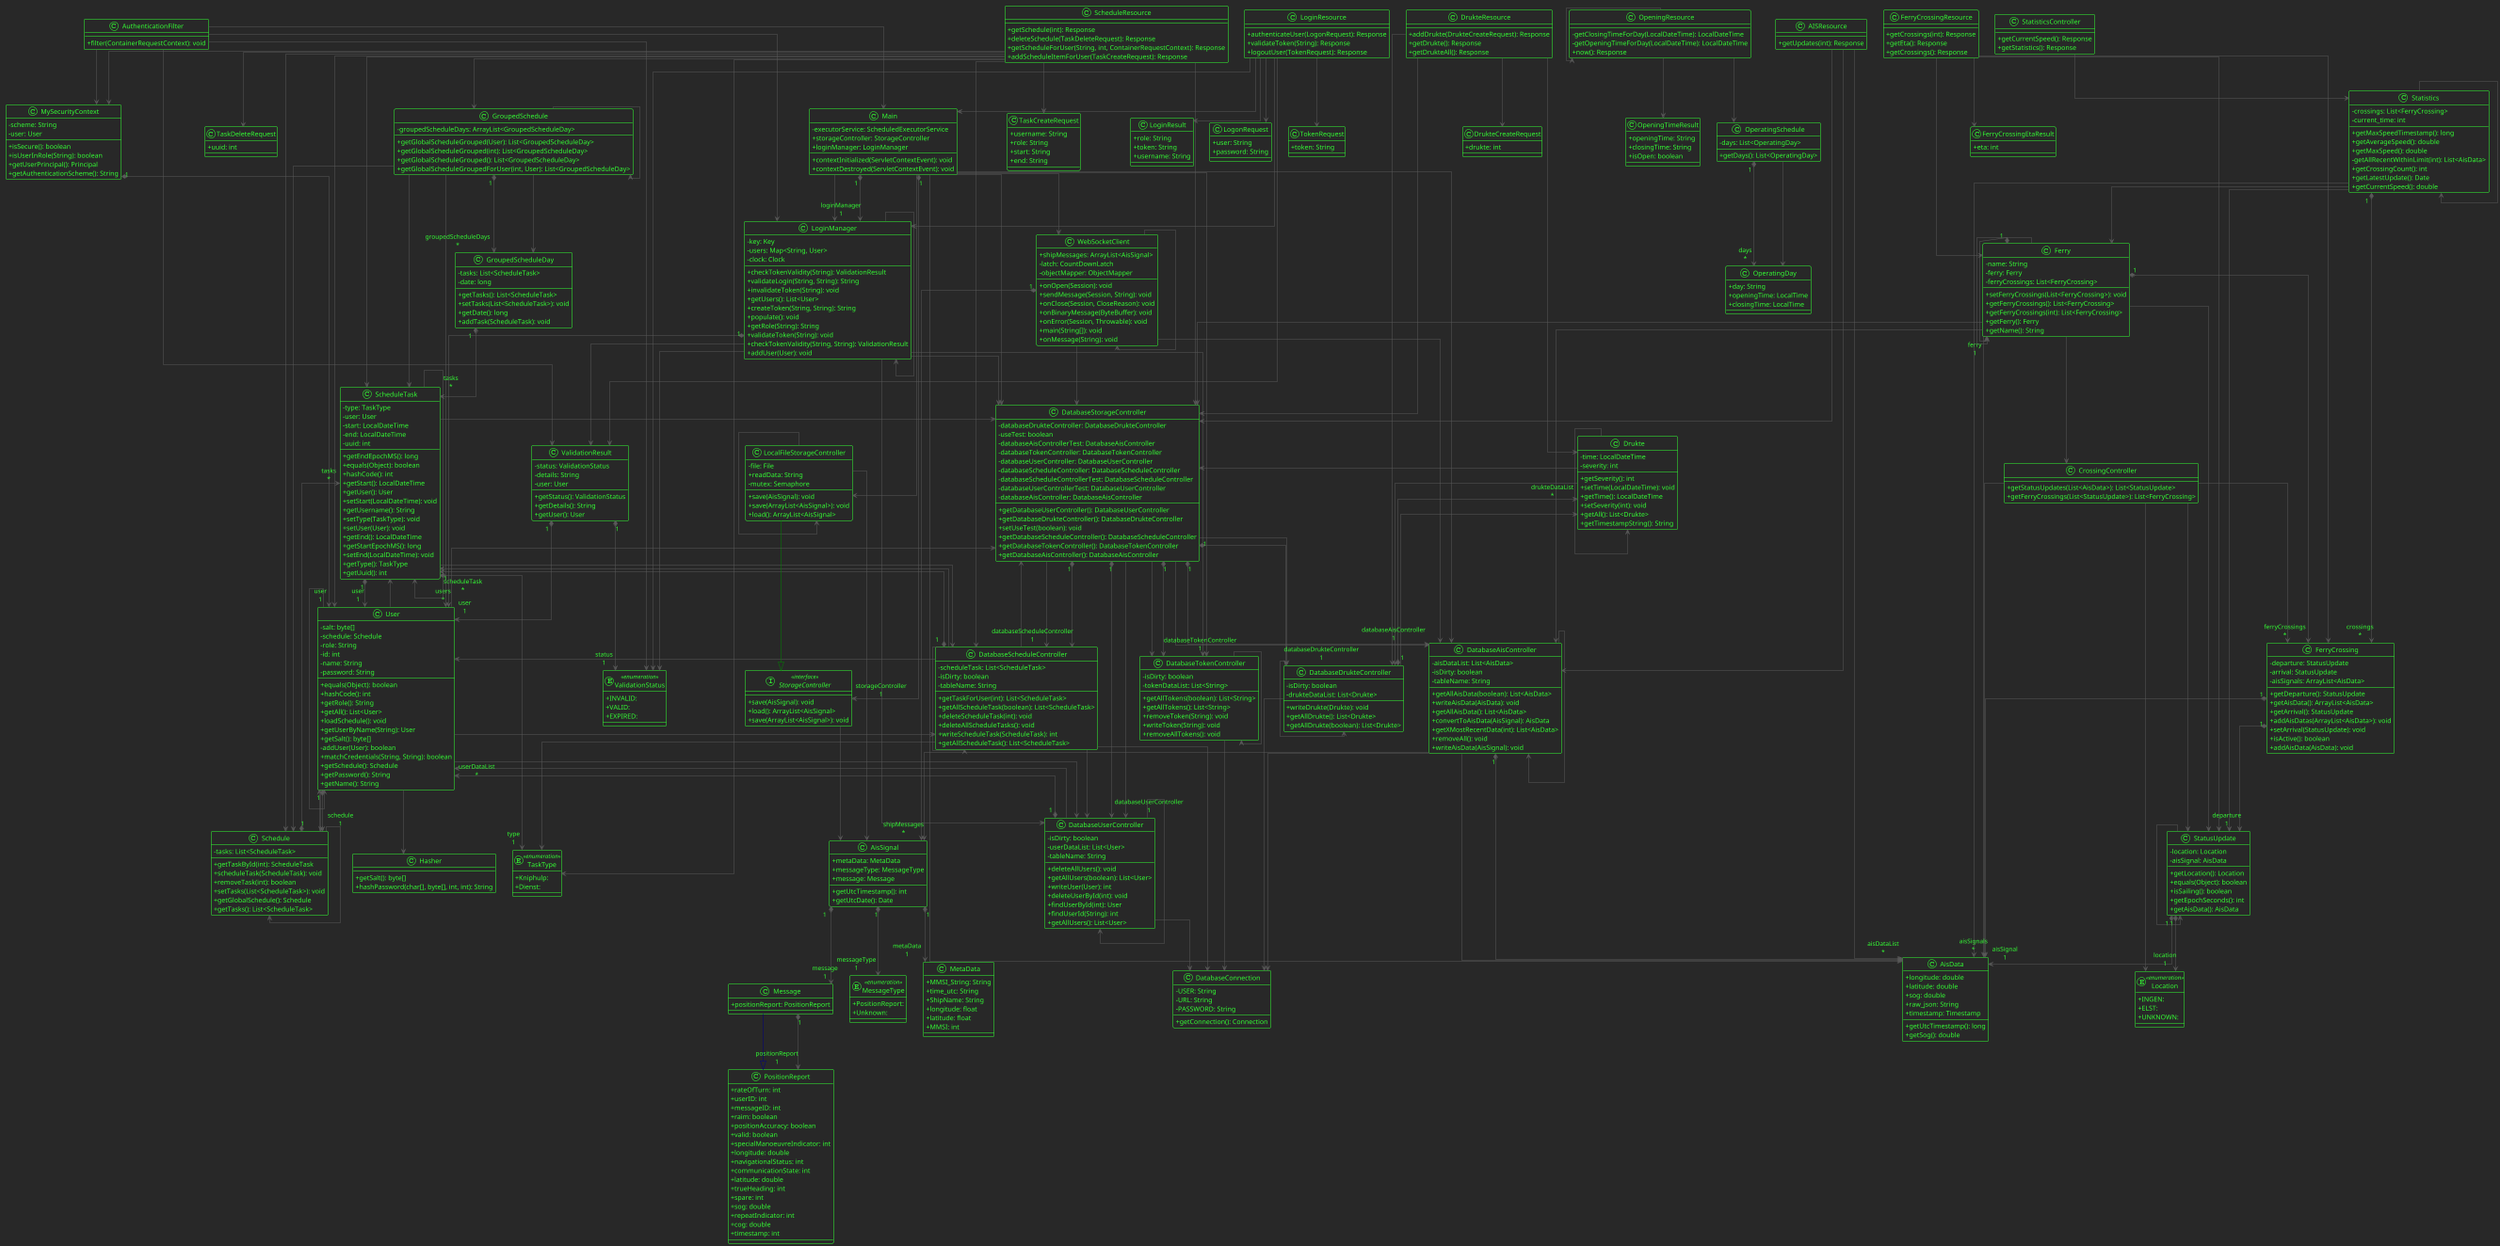 @startuml
set namespaceSeparator none
skinparam classAttributeIconSize 0
!theme crt-green
top to bottom direction
skinparam linetype ortho
skinparam groupInheritance 2
scale 0.5

class AisData {
  + longitude: double
  + latitude: double
  + sog: double
  + raw_json: String
  + timestamp: Timestamp
  + getUtcTimestamp(): long
  + getSog(): double
}
class AisSignal {
  + metaData: MetaData
  + messageType: MessageType
  + message: Message
  + getUtcTimestamp(): int
  + getUtcDate(): Date
}
class AuthenticationFilter {
  + filter(ContainerRequestContext): void
}
class CrossingController {
  + getStatusUpdates(List<AisData>): List<StatusUpdate>
  + getFerryCrossings(List<StatusUpdate>): List<FerryCrossing>
}
class DatabaseConnection {
  - USER: String
  - URL: String
  - PASSWORD: String
  + getConnection(): Connection
}

together{
  class ScheduleResource {
  + getSchedule(int): Response
  + deleteSchedule(TaskDeleteRequest): Response
  + getScheduleForUser(String, int, ContainerRequestContext): Response
  + addScheduleItemForUser(TaskCreateRequest): Response
}
class DrukteResource {
  + addDrukte(DrukteCreateRequest): Response
  + getDrukte(): Response
  + getDrukteAll(): Response
}
class FerryCrossingResource {
  + getCrossings(int): Response
  + getEta(): Response
  + getCrossings(): Response
}
class LoginResource {
  + authenticateUser(LogonRequest): Response
  + validateToken(String): Response
  + logoutUser(TokenRequest): Response
}
class OpeningResource {
  - getClosingTimeForDay(LocalDateTime): LocalDateTime
  - getOpeningTimeForDay(LocalDateTime): LocalDateTime
  + now(): Response
}
class AISResource {
  + getUpdates(int): Response
}
class StatisticsController {
  + getCurrentSpeed(): Response
  + getStatistics(): Response
}
}

together{
  class DatabaseAisController {
    - aisDataList: List<AisData>
    - isDirty: boolean
    - tableName: String
    + getAllAisData(boolean): List<AisData>
    + writeAisData(AisData): void
    + getAllAisData(): List<AisData>
    + convertToAisData(AisSignal): AisData
    + getXMostRecentData(int): List<AisData>
    + removeAll(): void
    + writeAisData(AisSignal): void
  }
  class DatabaseDrukteController {
    - isDirty: boolean
    - drukteDataList: List<Drukte>
    + writeDrukte(Drukte): void
    + getAllDrukte(): List<Drukte>
    + getAllDrukte(boolean): List<Drukte>
  }
  class DatabaseScheduleController {
    - scheduleTask: List<ScheduleTask>
    - isDirty: boolean
    - tableName: String
    + getTaskForUser(int): List<ScheduleTask>
    + getAllScheduleTask(boolean): List<ScheduleTask>
    + deleteScheduleTask(int): void
    + deleteAllScheduleTasks(): void
    + writeScheduleTask(ScheduleTask): int
    + getAllScheduleTask(): List<ScheduleTask>
  }
  class DatabaseStorageController {
    - databaseDrukteController: DatabaseDrukteController
    - useTest: boolean
    - databaseAisControllerTest: DatabaseAisController
    - databaseTokenController: DatabaseTokenController
    - databaseUserController: DatabaseUserController
    - databaseScheduleController: DatabaseScheduleController
    - databaseScheduleControllerTest: DatabaseScheduleController
    - databaseUserControllerTest: DatabaseUserController
    - databaseAisController: DatabaseAisController
    + getDatabaseUserController(): DatabaseUserController
    + getDatabaseDrukteController(): DatabaseDrukteController
    + setUseTest(boolean): void
    + getDatabaseScheduleController(): DatabaseScheduleController
    + getDatabaseTokenController(): DatabaseTokenController
    + getDatabaseAisController(): DatabaseAisController
  }
  class DatabaseTokenController {
    - isDirty: boolean
    - tokenDataList: List<String>
    + getAllTokens(boolean): List<String>
    + getAllTokens(): List<String>
    + removeToken(String): void
    + writeToken(String): void
    + removeAllTokens(): void
  }
  class DatabaseUserController {
    - isDirty: boolean
    - userDataList: List<User>
    - tableName: String
    + deleteAllUsers(): void
    + getAllUsers(boolean): List<User>
    + writeUser(User): int
    + deleteUserById(int): void
    + findUserById(int): User
    + findUserId(String): int
    + getAllUsers(): List<User>
  }
}
class Drukte {
  - time: LocalDateTime
  - severity: int
  + getSeverity(): int
  + setTime(LocalDateTime): void
  + getTime(): LocalDateTime
  + setSeverity(int): void
  + getAll(): List<Drukte>
  + getTimestampString(): String
}
class DrukteCreateRequest {
  + drukte: int
}

class Ferry {
  - name: String
  - ferry: Ferry
  - ferryCrossings: List<FerryCrossing>
  + setFerryCrossings(List<FerryCrossing>): void
  + getFerryCrossings(): List<FerryCrossing>
  + getFerryCrossings(int): List<FerryCrossing>
  + getFerry(): Ferry
  + getName(): String
}
class FerryCrossing {
  - departure: StatusUpdate
  - arrival: StatusUpdate
  - aisSignals: ArrayList<AisData>
  + getDeparture(): StatusUpdate
  + getAisData(): ArrayList<AisData>
  + getArrival(): StatusUpdate
  + addAisDatas(ArrayList<AisData>): void
  + setArrival(StatusUpdate): void
  + isActive(): boolean
  + addAisData(AisData): void
}
class FerryCrossingEtaResult {
  + eta: int
}

class GroupedSchedule {
  - groupedScheduleDays: ArrayList<GroupedScheduleDay>
  + getGlobalScheduleGrouped(User): List<GroupedScheduleDay>
  + getGlobalScheduleGrouped(int): List<GroupedScheduleDay>
  + getGlobalScheduleGrouped(): List<GroupedScheduleDay>
  + getGlobalScheduleGroupedForUser(int, User): List<GroupedScheduleDay>
}
class GroupedScheduleDay {
  - tasks: List<ScheduleTask>
  - date: long
  + getTasks(): List<ScheduleTask>
  + setTasks(List<ScheduleTask>): void
  + getDate(): long
  + addTask(ScheduleTask): void
}
class Hasher {
  + getSalt(): byte[]
  + hashPassword(char[], byte[], int, int): String
}
class LocalFileStorageController {
  - file: File
  + readData: String
  - mutex: Semaphore
  + save(AisSignal): void
  + save(ArrayList<AisSignal>): void
  + load(): ArrayList<AisSignal>
}
enum Location << enumeration >> {
  + INGEN: 
  + ELST: 
  + UNKNOWN: 
}
class LoginManager {
  - key: Key
  - users: Map<String, User>
  - clock: Clock
  + checkTokenValidity(String): ValidationResult
  + validateLogin(String, String): String
  + invalidateToken(String): void
  + getUsers(): List<User>
  + createToken(String, String): String
  + populate(): void
  + getRole(String): String
  + validateToken(String): void
  + checkTokenValidity(String, String): ValidationResult
  + addUser(User): void
}

class LoginResult {
  + role: String
  + token: String
  + username: String
}
class LogonRequest {
  + user: String
  + password: String
}
class Main {
  - executorService: ScheduledExecutorService
  + storageController: StorageController
  + loginManager: LoginManager
  + contextInitialized(ServletContextEvent): void
  + contextDestroyed(ServletContextEvent): void
}
class Message {
  + positionReport: PositionReport
}
enum MessageType << enumeration >> {
  + PositionReport: 
  + Unknown: 
}
class MetaData {
  + MMSI_String: String
  + time_utc: String
  + ShipName: String
  + longitude: float
  + latitude: float
  + MMSI: int
}
class MySecurityContext {
  - scheme: String
  - user: User
  + isSecure(): boolean
  + isUserInRole(String): boolean
  + getUserPrincipal(): Principal
  + getAuthenticationScheme(): String
}

class OpeningTimeResult {
  + openingTime: String
  + closingTime: String
  + isOpen: boolean
}
class OperatingDay {
  + day: String
  + openingTime: LocalTime
  + closingTime: LocalTime
}
class OperatingSchedule {
  - days: List<OperatingDay>
  + getDays(): List<OperatingDay>
}
class PositionReport {
  + rateOfTurn: int
  + userID: int
  + messageID: int
  + raim: boolean
  + positionAccuracy: boolean
  + valid: boolean
  + specialManoeuvreIndicator: int
  + longitude: double
  + navigationalStatus: int
  + communicationState: int
  + latitude: double
  + trueHeading: int
  + spare: int
  + sog: double
  + repeatIndicator: int
  + cog: double
  + timestamp: int
}
class Schedule {
  - tasks: List<ScheduleTask>
  + getTaskById(int): ScheduleTask
  + scheduleTask(ScheduleTask): void
  + removeTask(int): boolean
  + setTasks(List<ScheduleTask>): void
  + getGlobalSchedule(): Schedule
  + getTasks(): List<ScheduleTask>
}

class ScheduleTask {
  - type: TaskType
  - user: User
  - start: LocalDateTime
  - end: LocalDateTime
  - uuid: int
  + getEndEpochMS(): long
  + equals(Object): boolean
  + hashCode(): int
  + getStart(): LocalDateTime
  + getUser(): User
  + setStart(LocalDateTime): void
  + getUsername(): String
  + setType(TaskType): void
  + setUser(User): void
  + getEnd(): LocalDateTime
  + getStartEpochMS(): long
  + setEnd(LocalDateTime): void
  + getType(): TaskType
  + getUuid(): int
}
class Statistics {
  - crossings: List<FerryCrossing>
  - current_time: int
  + getMaxSpeedTimestamp(): long
  + getAverageSpeed(): double
  + getMaxSpeed(): double
  - getAllRecentWithinLimit(int): List<AisData>
  + getCrossingCount(): int
  + getLatestUpdate(): Date
  + getCurrentSpeed(): double
}

class StatusUpdate {
  - location: Location
  - aisSignal: AisData
  + getLocation(): Location
  + equals(Object): boolean
  + isSailing(): boolean
  + getEpochSeconds(): int
  + getAisData(): AisData
}
interface StorageController << interface >> {
  + save(AisSignal): void
  + load(): ArrayList<AisSignal>
  + save(ArrayList<AisSignal>): void
}
class TaskCreateRequest {
  + username: String
  + role: String
  + start: String
  + end: String
}
class TaskDeleteRequest {
  + uuid: int
}
enum TaskType << enumeration >> {
  + Kniphulp: 
  + Dienst: 
}
class TokenRequest {
  + token: String
}
class User {
  - salt: byte[]
  - schedule: Schedule
  - role: String
  - id: int
  - name: String
  - password: String
  + equals(Object): boolean
  + hashCode(): int
  + getRole(): String
  + getAll(): List<User>
  + loadSchedule(): void
  + getUserByName(String): User
  + getSalt(): byte[]
  - addUser(User): boolean
  + matchCredentials(String, String): boolean
  + getSchedule(): Schedule
  + getPassword(): String
  + getName(): String
}
class ValidationResult {
  - status: ValidationStatus
  - details: String
  - user: User
  + getStatus(): ValidationStatus
  + getDetails(): String
  + getUser(): User
}
enum ValidationStatus << enumeration >> {
  + INVALID: 
  + VALID: 
  + EXPIRED: 
}
class WebSocketClient {
  + shipMessages: ArrayList<AisSignal>
  - latch: CountDownLatch
  - objectMapper: ObjectMapper
  + onOpen(Session): void
  + sendMessage(Session, String): void
  + onClose(Session, CloseReason): void
  + onBinaryMessage(ByteBuffer): void
  + onError(Session, Throwable): void
  + main(String[]): void
  + onMessage(String): void
}

AISResource                 -[#595959,plain]->  AisData                    
AISResource                 -[#595959,plain]->  DatabaseAisController      
AISResource                 -[#595959,plain]->  DatabaseStorageController  
AisSignal                  "1" *-[#595959,plain]-> "message\n1" Message                    
AisSignal                  "1" *-[#595959,plain]-> "messageType\n1" MessageType                
AisSignal                  "1" *-[#595959,plain]-> "metaData\n1" MetaData                   
AuthenticationFilter        -[#595959,plain]->  LoginManager               
AuthenticationFilter        -[#595959,plain]->  Main                       
AuthenticationFilter        -[#595959,plain]->  MySecurityContext          : ""
AuthenticationFilter        -[#595959,plain]->  ValidationResult           
AuthenticationFilter        -[#595959,plain]->  ValidationStatus           
CrossingController          -[#595959,plain]->  AisData                    
CrossingController          -[#595959,plain]->  FerryCrossing              : ""
CrossingController          -[#595959,plain]->  Location                   
CrossingController          -[#595959,plain]->  StatusUpdate               : ""
DatabaseAisController      "1" *-[#595959,plain]-> "aisDataList\n*" AisData                    
DatabaseAisController       -[#595959,plain]->  AisData                    : ""
DatabaseAisController       -[#595959,plain]->  AisSignal                  
DatabaseAisController       -[#595959,plain]->  DatabaseAisController      
DatabaseAisController       -[#595959,plain]->  DatabaseConnection         
DatabaseDrukteController    -[#595959,plain]->  DatabaseConnection         
DatabaseDrukteController    -[#595959,plain]->  DatabaseDrukteController   
DatabaseDrukteController   "1" *-[#595959,plain]-> "drukteDataList\n*" Drukte                     
DatabaseDrukteController    -[#595959,plain]->  Drukte                     : ""
DatabaseScheduleController  -[#595959,plain]->  DatabaseConnection         
DatabaseScheduleController  -[#595959,plain]->  DatabaseScheduleController 
DatabaseScheduleController  -[#595959,plain]->  DatabaseStorageController  
DatabaseScheduleController  -[#595959,plain]->  DatabaseUserController     
DatabaseScheduleController  -[#595959,plain]->  ScheduleTask               : ""
DatabaseScheduleController "1" *-[#595959,plain]-> "scheduleTask\n*" ScheduleTask               
DatabaseScheduleController  -[#595959,plain]->  TaskType                   
DatabaseScheduleController  -[#595959,plain]->  User                       
DatabaseStorageController  "1" *-[#595959,plain]-> "databaseAisController\n1" DatabaseAisController      
DatabaseStorageController   -[#595959,plain]->  DatabaseAisController      : ""
DatabaseStorageController   -[#595959,plain]->  DatabaseDrukteController   : ""
DatabaseStorageController  "1" *-[#595959,plain]-> "databaseDrukteController\n1" DatabaseDrukteController   
DatabaseStorageController   -[#595959,plain]->  DatabaseScheduleController : ""
DatabaseStorageController  "1" *-[#595959,plain]-> "databaseScheduleController\n1" DatabaseScheduleController 
DatabaseStorageController   -[#595959,plain]->  DatabaseTokenController    : ""
DatabaseStorageController  "1" *-[#595959,plain]-> "databaseTokenController\n1" DatabaseTokenController    
DatabaseStorageController  "1" *-[#595959,plain]-> "databaseUserController\n1" DatabaseUserController     
DatabaseStorageController   -[#595959,plain]->  DatabaseUserController     : ""
DatabaseTokenController     -[#595959,plain]->  DatabaseConnection         
DatabaseTokenController     -[#595959,plain]->  DatabaseTokenController    
DatabaseUserController      -[#595959,plain]->  DatabaseConnection         
DatabaseUserController      -[#595959,plain]->  DatabaseUserController     
DatabaseUserController      -[#595959,plain]->  User                       : ""
DatabaseUserController     "1" *-[#595959,plain]-> "userDataList\n*" User                       
Drukte                      -[#595959,plain]->  DatabaseDrukteController   
Drukte                      -[#595959,plain]->  DatabaseStorageController  
Drukte                      -[#595959,plain]->  Drukte                     
DrukteResource              -[#595959,plain]->  DatabaseDrukteController   
DrukteResource              -[#595959,plain]->  DatabaseStorageController  
DrukteResource              -[#595959,plain]->  Drukte                     : ""
DrukteResource              -[#595959,plain]->  DrukteCreateRequest        
Ferry                       -[#595959,plain]->  AisData                    
Ferry                       -[#595959,plain]->  CrossingController         : ""
Ferry                       -[#595959,plain]->  DatabaseAisController      
Ferry                       -[#595959,plain]->  DatabaseStorageController  
Ferry                      "1" *-[#595959,plain]-> "ferry\n1" Ferry                      
Ferry                       -[#595959,plain]->  Ferry                      : ""
Ferry                      "1" *-[#595959,plain]-> "ferryCrossings\n*" FerryCrossing              
Ferry                       -[#595959,plain]->  StatusUpdate               
FerryCrossing              "1" *-[#595959,plain]-> "aisSignals\n*" AisData                    
FerryCrossing              "1" *-[#595959,plain]-> "departure\n1" StatusUpdate               
FerryCrossingResource       -[#595959,plain]->  Ferry                      
FerryCrossingResource       -[#595959,plain]->  FerryCrossing              
FerryCrossingResource       -[#595959,plain]->  FerryCrossingEtaResult     : ""
FerryCrossingResource       -[#595959,plain]->  StatusUpdate               
GroupedSchedule             -[#595959,plain]->  GroupedSchedule            
GroupedSchedule            "1" *-[#595959,plain]-> "groupedScheduleDays\n*" GroupedScheduleDay         
GroupedSchedule             -[#595959,plain]->  GroupedScheduleDay         : ""
GroupedSchedule             -[#595959,plain]->  Schedule                   : ""
GroupedSchedule             -[#595959,plain]->  ScheduleTask               
GroupedSchedule             -[#595959,plain]->  User                       
GroupedScheduleDay         "1" *-[#595959,plain]-> "tasks\n*" ScheduleTask               
LocalFileStorageController  -[#595959,plain]->  AisSignal                  
LocalFileStorageController  -[#595959,plain]->  LocalFileStorageController 
LocalFileStorageController  -[#008200,plain]-^  StorageController          
LoginManager                -[#595959,plain]->  DatabaseStorageController  
LoginManager                -[#595959,plain]->  DatabaseTokenController    
LoginManager                -[#595959,plain]->  DatabaseUserController     
LoginManager                -[#595959,plain]->  LoginManager               
LoginManager               "1" *-[#595959,plain]-> "users\n*" User                       
LoginManager                -[#595959,plain]->  ValidationResult           : ""
LoginManager                -[#595959,plain]->  ValidationStatus           
LoginResource               -[#595959,plain]->  LoginManager               
LoginResource               -[#595959,plain]->  LoginResult                : ""
LoginResource               -[#595959,plain]->  LogonRequest               
LoginResource               -[#595959,plain]->  Main                       
LoginResource               -[#595959,plain]->  TokenRequest               
LoginResource               -[#595959,plain]->  ValidationResult           
LoginResource               -[#595959,plain]->  ValidationStatus           
Main                        -[#595959,plain]->  AisData                    
Main                        -[#595959,plain]->  DatabaseAisController      
Main                        -[#595959,plain]->  DatabaseStorageController  
Main                        -[#595959,plain]->  DatabaseTokenController    
Main                        -[#595959,plain]->  LocalFileStorageController : ""
Main                        -[#595959,plain]->  LoginManager               : ""
Main                       "1" *-[#595959,plain]-> "loginManager\n1" LoginManager               
Main                       "1" *-[#595959,plain]-> "storageController\n1" StorageController          
Main                        -[#595959,plain]->  WebSocketClient            
Message                     -[#000082,plain]-^  PositionReport             
Message                    "1" *-[#595959,plain]-> "positionReport\n1" PositionReport             
MySecurityContext          "1" *-[#595959,plain]-> "user\n1" User                       
OpeningResource             -[#595959,plain]->  OpeningResource            
OpeningResource             -[#595959,plain]->  OpeningTimeResult          : ""
OpeningResource             -[#595959,plain]->  OperatingSchedule          : ""
OperatingSchedule          "1" *-[#595959,plain]-> "days\n*" OperatingDay               
OperatingSchedule           -[#595959,plain]->  OperatingDay               : ""
Schedule                    -[#595959,plain]->  Schedule                   : ""
Schedule                   "1" *-[#595959,plain]-> "tasks\n*" ScheduleTask               
Schedule                    -[#595959,plain]->  User                       
ScheduleResource            -[#595959,plain]->  DatabaseScheduleController 
ScheduleResource            -[#595959,plain]->  DatabaseStorageController  
ScheduleResource            -[#595959,plain]->  GroupedSchedule            
ScheduleResource            -[#595959,plain]->  MySecurityContext          
ScheduleResource            -[#595959,plain]->  Schedule                   
ScheduleResource            -[#595959,plain]->  ScheduleTask               : ""
ScheduleResource            -[#595959,plain]->  TaskCreateRequest          
ScheduleResource            -[#595959,plain]->  TaskDeleteRequest          
ScheduleResource            -[#595959,plain]->  TaskType                   
ScheduleResource            -[#595959,plain]->  User                       
ScheduleTask                -[#595959,plain]->  DatabaseScheduleController 
ScheduleTask                -[#595959,plain]->  DatabaseStorageController  
ScheduleTask                -[#595959,plain]->  ScheduleTask               
ScheduleTask               "1" *-[#595959,plain]-> "type\n1" TaskType                   
ScheduleTask               "1" *-[#595959,plain]-> "user\n1" User                       
Statistics                  -[#595959,plain]->  AisData                    
Statistics                  -[#595959,plain]->  Ferry                      
Statistics                 "1" *-[#595959,plain]-> "crossings\n*" FerryCrossing              
Statistics                  -[#595959,plain]->  Statistics                 
Statistics                  -[#595959,plain]->  StatusUpdate               
StatisticsController        -[#595959,plain]->  Statistics                 : ""
StatusUpdate               "1" *-[#595959,plain]-> "aisSignal\n1" AisData                    
StatusUpdate               "1" *-[#595959,plain]-> "location\n1" Location                   
StatusUpdate                -[#595959,plain]->  StatusUpdate               
StorageController           -[#595959,plain]->  AisSignal                  
User                        -[#595959,plain]->  DatabaseScheduleController 
User                        -[#595959,plain]->  DatabaseStorageController  
User                        -[#595959,plain]->  DatabaseUserController     
User                        -[#595959,plain]->  Hasher                     
User                        -[#595959,plain]->  Schedule                   : ""
User                       "1" *-[#595959,plain]-> "schedule\n1" Schedule                   
User                        -[#595959,plain]->  ScheduleTask               
User                        -[#595959,plain]->  User                       
ValidationResult           "1" *-[#595959,plain]-> "user\n1" User                       
ValidationResult           "1" *-[#595959,plain]-> "status\n1" ValidationStatus           
WebSocketClient            "1" *-[#595959,plain]-> "shipMessages\n*" AisSignal                  
WebSocketClient             -[#595959,plain]->  DatabaseAisController      
WebSocketClient             -[#595959,plain]->  DatabaseStorageController  
WebSocketClient             -[#595959,plain]->  WebSocketClient            
@enduml
